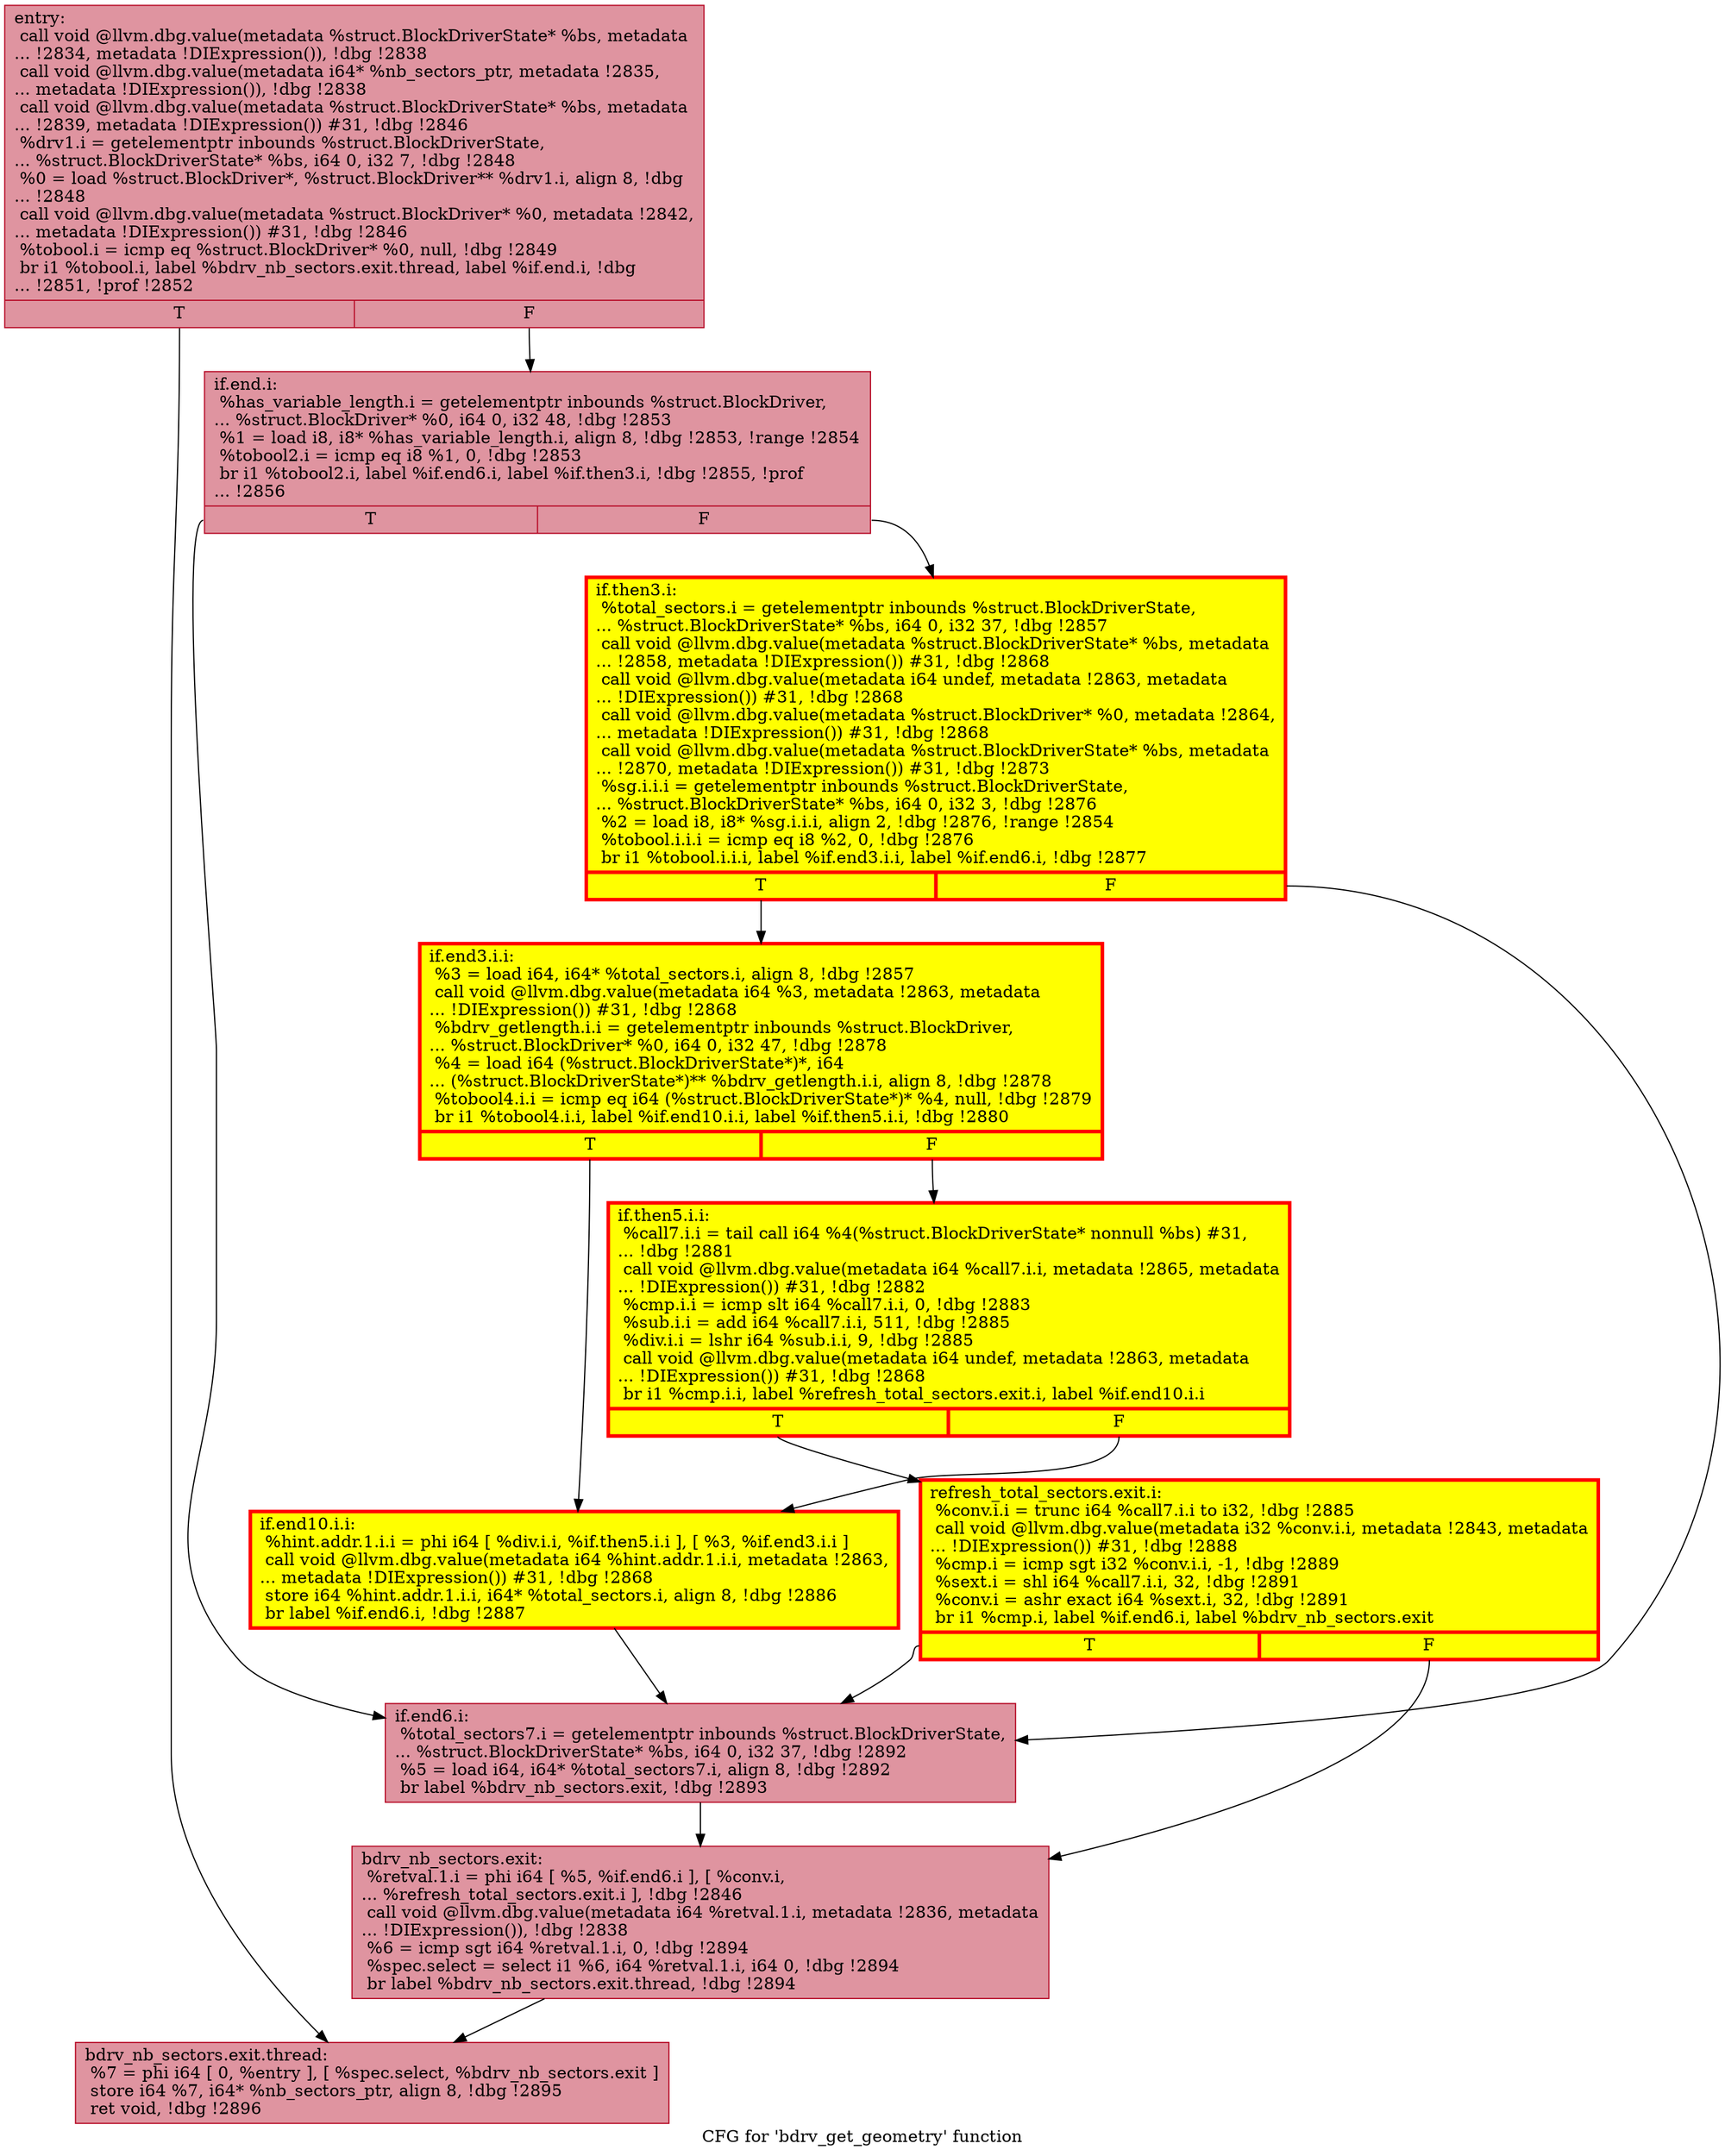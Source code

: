 digraph "CFG for 'bdrv_get_geometry' function" {
	label="CFG for 'bdrv_get_geometry' function";

	Node0x55906e554260 [shape=record,color="#b70d28ff", style=filled, fillcolor="#b70d2870",label="{entry:\l  call void @llvm.dbg.value(metadata %struct.BlockDriverState* %bs, metadata\l... !2834, metadata !DIExpression()), !dbg !2838\l  call void @llvm.dbg.value(metadata i64* %nb_sectors_ptr, metadata !2835,\l... metadata !DIExpression()), !dbg !2838\l  call void @llvm.dbg.value(metadata %struct.BlockDriverState* %bs, metadata\l... !2839, metadata !DIExpression()) #31, !dbg !2846\l  %drv1.i = getelementptr inbounds %struct.BlockDriverState,\l... %struct.BlockDriverState* %bs, i64 0, i32 7, !dbg !2848\l  %0 = load %struct.BlockDriver*, %struct.BlockDriver** %drv1.i, align 8, !dbg\l... !2848\l  call void @llvm.dbg.value(metadata %struct.BlockDriver* %0, metadata !2842,\l... metadata !DIExpression()) #31, !dbg !2846\l  %tobool.i = icmp eq %struct.BlockDriver* %0, null, !dbg !2849\l  br i1 %tobool.i, label %bdrv_nb_sectors.exit.thread, label %if.end.i, !dbg\l... !2851, !prof !2852\l|{<s0>T|<s1>F}}"];
	Node0x55906e554260:s0 -> Node0x55906e7b8250;
	Node0x55906e554260:s1 -> Node0x55906e8c7650;
	Node0x55906e8c7650 [shape=record,color="#b70d28ff", style=filled, fillcolor="#b70d2870",label="{if.end.i:                                         \l  %has_variable_length.i = getelementptr inbounds %struct.BlockDriver,\l... %struct.BlockDriver* %0, i64 0, i32 48, !dbg !2853\l  %1 = load i8, i8* %has_variable_length.i, align 8, !dbg !2853, !range !2854\l  %tobool2.i = icmp eq i8 %1, 0, !dbg !2853\l  br i1 %tobool2.i, label %if.end6.i, label %if.then3.i, !dbg !2855, !prof\l... !2856\l|{<s0>T|<s1>F}}"];
	Node0x55906e8c7650:s0 -> Node0x55906e96f630;
	Node0x55906e8c7650:s1 -> Node0x55906e603320;
	Node0x55906e603320 [shape=record,penwidth=3.0, style="filled", color="red", fillcolor="yellow",label="{if.then3.i:                                       \l  %total_sectors.i = getelementptr inbounds %struct.BlockDriverState,\l... %struct.BlockDriverState* %bs, i64 0, i32 37, !dbg !2857\l  call void @llvm.dbg.value(metadata %struct.BlockDriverState* %bs, metadata\l... !2858, metadata !DIExpression()) #31, !dbg !2868\l  call void @llvm.dbg.value(metadata i64 undef, metadata !2863, metadata\l... !DIExpression()) #31, !dbg !2868\l  call void @llvm.dbg.value(metadata %struct.BlockDriver* %0, metadata !2864,\l... metadata !DIExpression()) #31, !dbg !2868\l  call void @llvm.dbg.value(metadata %struct.BlockDriverState* %bs, metadata\l... !2870, metadata !DIExpression()) #31, !dbg !2873\l  %sg.i.i.i = getelementptr inbounds %struct.BlockDriverState,\l... %struct.BlockDriverState* %bs, i64 0, i32 3, !dbg !2876\l  %2 = load i8, i8* %sg.i.i.i, align 2, !dbg !2876, !range !2854\l  %tobool.i.i.i = icmp eq i8 %2, 0, !dbg !2876\l  br i1 %tobool.i.i.i, label %if.end3.i.i, label %if.end6.i, !dbg !2877\l|{<s0>T|<s1>F}}"];
	Node0x55906e603320:s0 -> Node0x55906e879ba0;
	Node0x55906e603320:s1 -> Node0x55906e96f630;
	Node0x55906e879ba0 [shape=record,penwidth=3.0, style="filled", color="red", fillcolor="yellow",label="{if.end3.i.i:                                      \l  %3 = load i64, i64* %total_sectors.i, align 8, !dbg !2857\l  call void @llvm.dbg.value(metadata i64 %3, metadata !2863, metadata\l... !DIExpression()) #31, !dbg !2868\l  %bdrv_getlength.i.i = getelementptr inbounds %struct.BlockDriver,\l... %struct.BlockDriver* %0, i64 0, i32 47, !dbg !2878\l  %4 = load i64 (%struct.BlockDriverState*)*, i64\l... (%struct.BlockDriverState*)** %bdrv_getlength.i.i, align 8, !dbg !2878\l  %tobool4.i.i = icmp eq i64 (%struct.BlockDriverState*)* %4, null, !dbg !2879\l  br i1 %tobool4.i.i, label %if.end10.i.i, label %if.then5.i.i, !dbg !2880\l|{<s0>T|<s1>F}}"];
	Node0x55906e879ba0:s0 -> Node0x55906e3ccfd0;
	Node0x55906e879ba0:s1 -> Node0x55906e8386d0;
	Node0x55906e8386d0 [shape=record,penwidth=3.0, style="filled", color="red", fillcolor="yellow",label="{if.then5.i.i:                                     \l  %call7.i.i = tail call i64 %4(%struct.BlockDriverState* nonnull %bs) #31,\l... !dbg !2881\l  call void @llvm.dbg.value(metadata i64 %call7.i.i, metadata !2865, metadata\l... !DIExpression()) #31, !dbg !2882\l  %cmp.i.i = icmp slt i64 %call7.i.i, 0, !dbg !2883\l  %sub.i.i = add i64 %call7.i.i, 511, !dbg !2885\l  %div.i.i = lshr i64 %sub.i.i, 9, !dbg !2885\l  call void @llvm.dbg.value(metadata i64 undef, metadata !2863, metadata\l... !DIExpression()) #31, !dbg !2868\l  br i1 %cmp.i.i, label %refresh_total_sectors.exit.i, label %if.end10.i.i\l|{<s0>T|<s1>F}}"];
	Node0x55906e8386d0:s0 -> Node0x55906e968e50;
	Node0x55906e8386d0:s1 -> Node0x55906e3ccfd0;
	Node0x55906e3ccfd0 [shape=record,penwidth=3.0, style="filled", color="red", fillcolor="yellow",label="{if.end10.i.i:                                     \l  %hint.addr.1.i.i = phi i64 [ %div.i.i, %if.then5.i.i ], [ %3, %if.end3.i.i ]\l  call void @llvm.dbg.value(metadata i64 %hint.addr.1.i.i, metadata !2863,\l... metadata !DIExpression()) #31, !dbg !2868\l  store i64 %hint.addr.1.i.i, i64* %total_sectors.i, align 8, !dbg !2886\l  br label %if.end6.i, !dbg !2887\l}"];
	Node0x55906e3ccfd0 -> Node0x55906e96f630;
	Node0x55906e968e50 [shape=record,penwidth=3.0, style="filled", color="red", fillcolor="yellow",label="{refresh_total_sectors.exit.i:                     \l  %conv.i.i = trunc i64 %call7.i.i to i32, !dbg !2885\l  call void @llvm.dbg.value(metadata i32 %conv.i.i, metadata !2843, metadata\l... !DIExpression()) #31, !dbg !2888\l  %cmp.i = icmp sgt i32 %conv.i.i, -1, !dbg !2889\l  %sext.i = shl i64 %call7.i.i, 32, !dbg !2891\l  %conv.i = ashr exact i64 %sext.i, 32, !dbg !2891\l  br i1 %cmp.i, label %if.end6.i, label %bdrv_nb_sectors.exit\l|{<s0>T|<s1>F}}"];
	Node0x55906e968e50:s0 -> Node0x55906e96f630;
	Node0x55906e968e50:s1 -> Node0x55906e53b3a0;
	Node0x55906e96f630 [shape=record,color="#b70d28ff", style=filled, fillcolor="#b70d2870",label="{if.end6.i:                                        \l  %total_sectors7.i = getelementptr inbounds %struct.BlockDriverState,\l... %struct.BlockDriverState* %bs, i64 0, i32 37, !dbg !2892\l  %5 = load i64, i64* %total_sectors7.i, align 8, !dbg !2892\l  br label %bdrv_nb_sectors.exit, !dbg !2893\l}"];
	Node0x55906e96f630 -> Node0x55906e53b3a0;
	Node0x55906e53b3a0 [shape=record,color="#b70d28ff", style=filled, fillcolor="#b70d2870",label="{bdrv_nb_sectors.exit:                             \l  %retval.1.i = phi i64 [ %5, %if.end6.i ], [ %conv.i,\l... %refresh_total_sectors.exit.i ], !dbg !2846\l  call void @llvm.dbg.value(metadata i64 %retval.1.i, metadata !2836, metadata\l... !DIExpression()), !dbg !2838\l  %6 = icmp sgt i64 %retval.1.i, 0, !dbg !2894\l  %spec.select = select i1 %6, i64 %retval.1.i, i64 0, !dbg !2894\l  br label %bdrv_nb_sectors.exit.thread, !dbg !2894\l}"];
	Node0x55906e53b3a0 -> Node0x55906e7b8250;
	Node0x55906e7b8250 [shape=record,color="#b70d28ff", style=filled, fillcolor="#b70d2870",label="{bdrv_nb_sectors.exit.thread:                      \l  %7 = phi i64 [ 0, %entry ], [ %spec.select, %bdrv_nb_sectors.exit ]\l  store i64 %7, i64* %nb_sectors_ptr, align 8, !dbg !2895\l  ret void, !dbg !2896\l}"];
}
